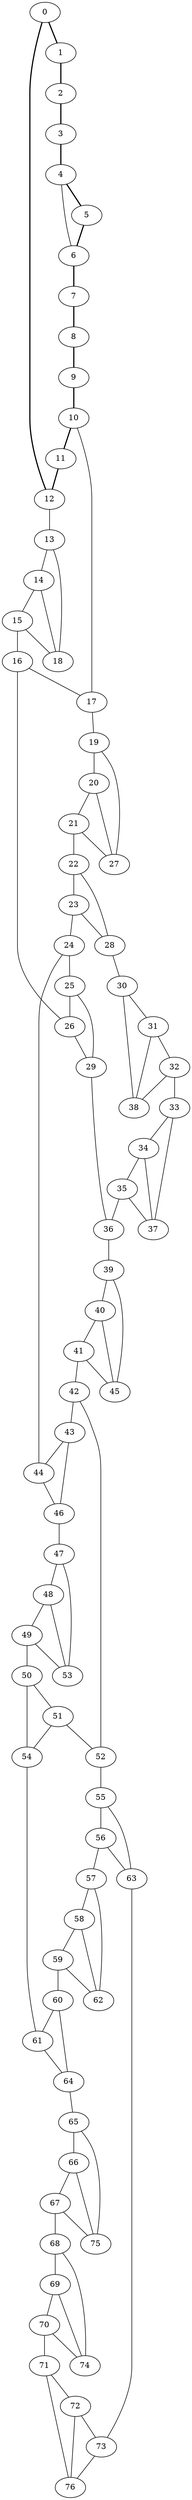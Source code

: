 //Inside of this graph isn't 3-connected
graph G {
0 [ pos = " 24.50,0.00!" ];
0 -- 1[style=bold];
0 -- 12[style=bold];
1 [ pos = " 21.69,11.39!" ];
1 -- 2[style=bold];
2 [ pos = " 13.92,20.16!" ];
2 -- 3[style=bold];
3 [ pos = " 2.95,24.32!" ];
3 -- 4[style=bold];
4 [ pos = " -8.69,22.91!" ];
4 -- 5[style=bold];
4 -- 6;
5 [ pos = " -18.34,16.25!" ];
5 -- 6[style=bold];
6 [ pos = " -23.79,5.86!" ];
6 -- 7[style=bold];
7 [ pos = " -23.79,-5.86!" ];
7 -- 8[style=bold];
8 [ pos = " -18.34,-16.25!" ];
8 -- 9[style=bold];
9 [ pos = " -8.69,-22.91!" ];
9 -- 10[style=bold];
10 [ pos = " 2.95,-24.32!" ];
10 -- 11[style=bold];
10 -- 17;
11 [ pos = " 13.92,-20.16!" ];
11 -- 12[style=bold];
12 [ pos = " 21.69,-11.39!" ];
12 -- 13;
13 -- 14;
13 -- 18;
14 -- 15;
14 -- 18;
15 -- 16;
15 -- 18;
16 -- 17;
16 -- 26;
17 -- 19;
19 -- 20;
19 -- 27;
20 -- 21;
20 -- 27;
21 -- 22;
21 -- 27;
22 -- 23;
22 -- 28;
23 -- 24;
23 -- 28;
24 -- 25;
24 -- 44;
25 -- 26;
25 -- 29;
26 -- 29;
28 -- 30;
29 -- 36;
30 -- 31;
30 -- 38;
31 -- 32;
31 -- 38;
32 -- 33;
32 -- 38;
33 -- 34;
33 -- 37;
34 -- 35;
34 -- 37;
35 -- 36;
35 -- 37;
36 -- 39;
39 -- 40;
39 -- 45;
40 -- 41;
40 -- 45;
41 -- 42;
41 -- 45;
42 -- 43;
42 -- 52;
43 -- 44;
43 -- 46;
44 -- 46;
46 -- 47;
47 -- 48;
47 -- 53;
48 -- 49;
48 -- 53;
49 -- 50;
49 -- 53;
50 -- 51;
50 -- 54;
51 -- 52;
51 -- 54;
52 -- 55;
54 -- 61;
55 -- 56;
55 -- 63;
56 -- 57;
56 -- 63;
57 -- 58;
57 -- 62;
58 -- 59;
58 -- 62;
59 -- 60;
59 -- 62;
60 -- 61;
60 -- 64;
61 -- 64;
63 -- 73;
64 -- 65;
65 -- 66;
65 -- 75;
66 -- 67;
66 -- 75;
67 -- 68;
67 -- 75;
68 -- 69;
68 -- 74;
69 -- 70;
69 -- 74;
70 -- 71;
70 -- 74;
71 -- 72;
71 -- 76;
72 -- 73;
72 -- 76;
73 -- 76;
}
